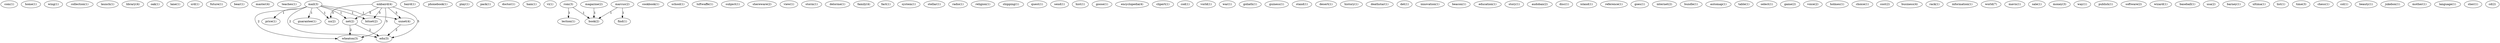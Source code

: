 digraph G {
  com [ label="com(1)" ];
  home [ label="home(1)" ];
  wing [ label="wing(1)" ];
  collection [ label="collection(1)" ];
  launch [ label="launch(1)" ];
  library [ label="library(4)" ];
  oak [ label="oak(1)" ];
  lane [ label="lane(1)" ];
  srd [ label="srd(1)" ];
  future [ label="future(1)" ];
  bear [ label="bear(1)" ];
  master [ label="master(4)" ];
  teaches [ label="teaches(1)" ];
  mkbaird [ label="mkbaird(4)" ];
  net [ label="net(2)" ];
  wheaton [ label="wheaton(3)" ];
  uunet [ label="uunet(4)" ];
  edu [ label="edu(3)" ];
  uu [ label="uu(2)" ];
  bitnet [ label="bitnet(2)" ];
  baird [ label="baird(1)" ];
  phonebook [ label="phonebook(1)" ];
  play [ label="play(1)" ];
  pack [ label="pack(1)" ];
  doctor [ label="doctor(1)" ];
  ham [ label="ham(1)" ];
  vi [ label="vi(1)" ];
  rom [ label="rom(3)" ];
  lection [ label="lection(1)" ];
  book [ label="book(2)" ];
  cookbook [ label="cookbook(1)" ];
  school [ label="school(1)" ];
  magazine [ label="magazine(2)" ];
  luftwaffe [ label="luftwaffe(1)" ];
  subject [ label="subject(1)" ];
  shereware [ label="shereware(2)" ];
  view [ label="view(1)" ];
  storm [ label="storm(1)" ];
  delorme [ label="delorme(1)" ];
  family [ label="family(4)" ];
  fact [ label="fact(1)" ];
  system [ label="system(1)" ];
  stellar [ label="stellar(1)" ];
  radio [ label="radio(1)" ];
  religion [ label="religion(1)" ];
  shipping [ label="shipping(1)" ];
  quest [ label="quest(1)" ];
  send [ label="send(1)" ];
  hist [ label="hist(1)" ];
  goose [ label="goose(1)" ];
  marcus [ label="marcus(2)" ];
  find [ label="find(1)" ];
  encyclopedia [ label="encyclopedia(4)" ];
  mail [ label="mail(3)" ];
  price [ label="price(1)" ];
  guarantee [ label="guarantee(1)" ];
  clipert [ label="clipert(1)" ];
  cod [ label="cod(1)" ];
  vorld [ label="vorld(1)" ];
  war [ label="war(1)" ];
  goliath [ label="goliath(1)" ];
  guiness [ label="guiness(1)" ];
  stand [ label="stand(1)" ];
  desert [ label="desert(1)" ];
  history [ label="history(1)" ];
  deathstar [ label="deathstar(1)" ];
  det [ label="det(1)" ];
  innovation [ label="innovation(1)" ];
  beacon [ label="beacon(1)" ];
  education [ label="education(1)" ];
  story [ label="story(1)" ];
  audoban [ label="audoban(2)" ];
  disc [ label="disc(1)" ];
  island [ label="island(1)" ];
  reference [ label="reference(1)" ];
  goes [ label="goes(1)" ];
  internet [ label="internet(2)" ];
  bundle [ label="bundle(1)" ];
  automap [ label="automap(1)" ];
  table [ label="table(1)" ];
  select [ label="select(1)" ];
  game [ label="game(2)" ];
  voice [ label="voice(2)" ];
  holmes [ label="holmes(1)" ];
  choice [ label="choice(1)" ];
  cost [ label="cost(2)" ];
  business [ label="business(4)" ];
  rack [ label="rack(1)" ];
  information [ label="information(1)" ];
  world [ label="world(7)" ];
  mavis [ label="mavis(1)" ];
  sale [ label="sale(1)" ];
  money [ label="money(3)" ];
  way [ label="way(1)" ];
  publish [ label="publish(1)" ];
  software [ label="software(2)" ];
  wizard [ label="wizard(1)" ];
  baseball [ label="baseball(1)" ];
  usa [ label="usa(2)" ];
  barney [ label="barney(1)" ];
  ultima [ label="ultima(1)" ];
  list [ label="list(1)" ];
  time [ label="time(3)" ];
  chess [ label="chess(1)" ];
  col [ label="col(1)" ];
  beauty [ label="beauty(1)" ];
  jukebox [ label="jukebox(1)" ];
  mother [ label="mother(1)" ];
  language [ label="language(1)" ];
  sher [ label="sher(1)" ];
  cd [ label="cd(2)" ];
  mkbaird -> net [ label="5" ];
  mkbaird -> wheaton [ label="5" ];
  mkbaird -> uunet [ label="5" ];
  mkbaird -> edu [ label="5" ];
  mkbaird -> uu [ label="5" ];
  mkbaird -> bitnet [ label="5" ];
  rom -> lection [ label="1" ];
  rom -> book [ label="1" ];
  magazine -> book [ label="1" ];
  marcus -> book [ label="1" ];
  marcus -> find [ label="1" ];
  mail -> net [ label="1" ];
  mail -> wheaton [ label="2" ];
  mail -> uunet [ label="1" ];
  mail -> edu [ label="2" ];
  mail -> uu [ label="1" ];
  mail -> price [ label="1" ];
  mail -> bitnet [ label="1" ];
  mail -> guarantee [ label="1" ];
  net -> wheaton [ label="2" ];
  net -> edu [ label="2" ];
  uunet -> edu [ label="2" ];
}
